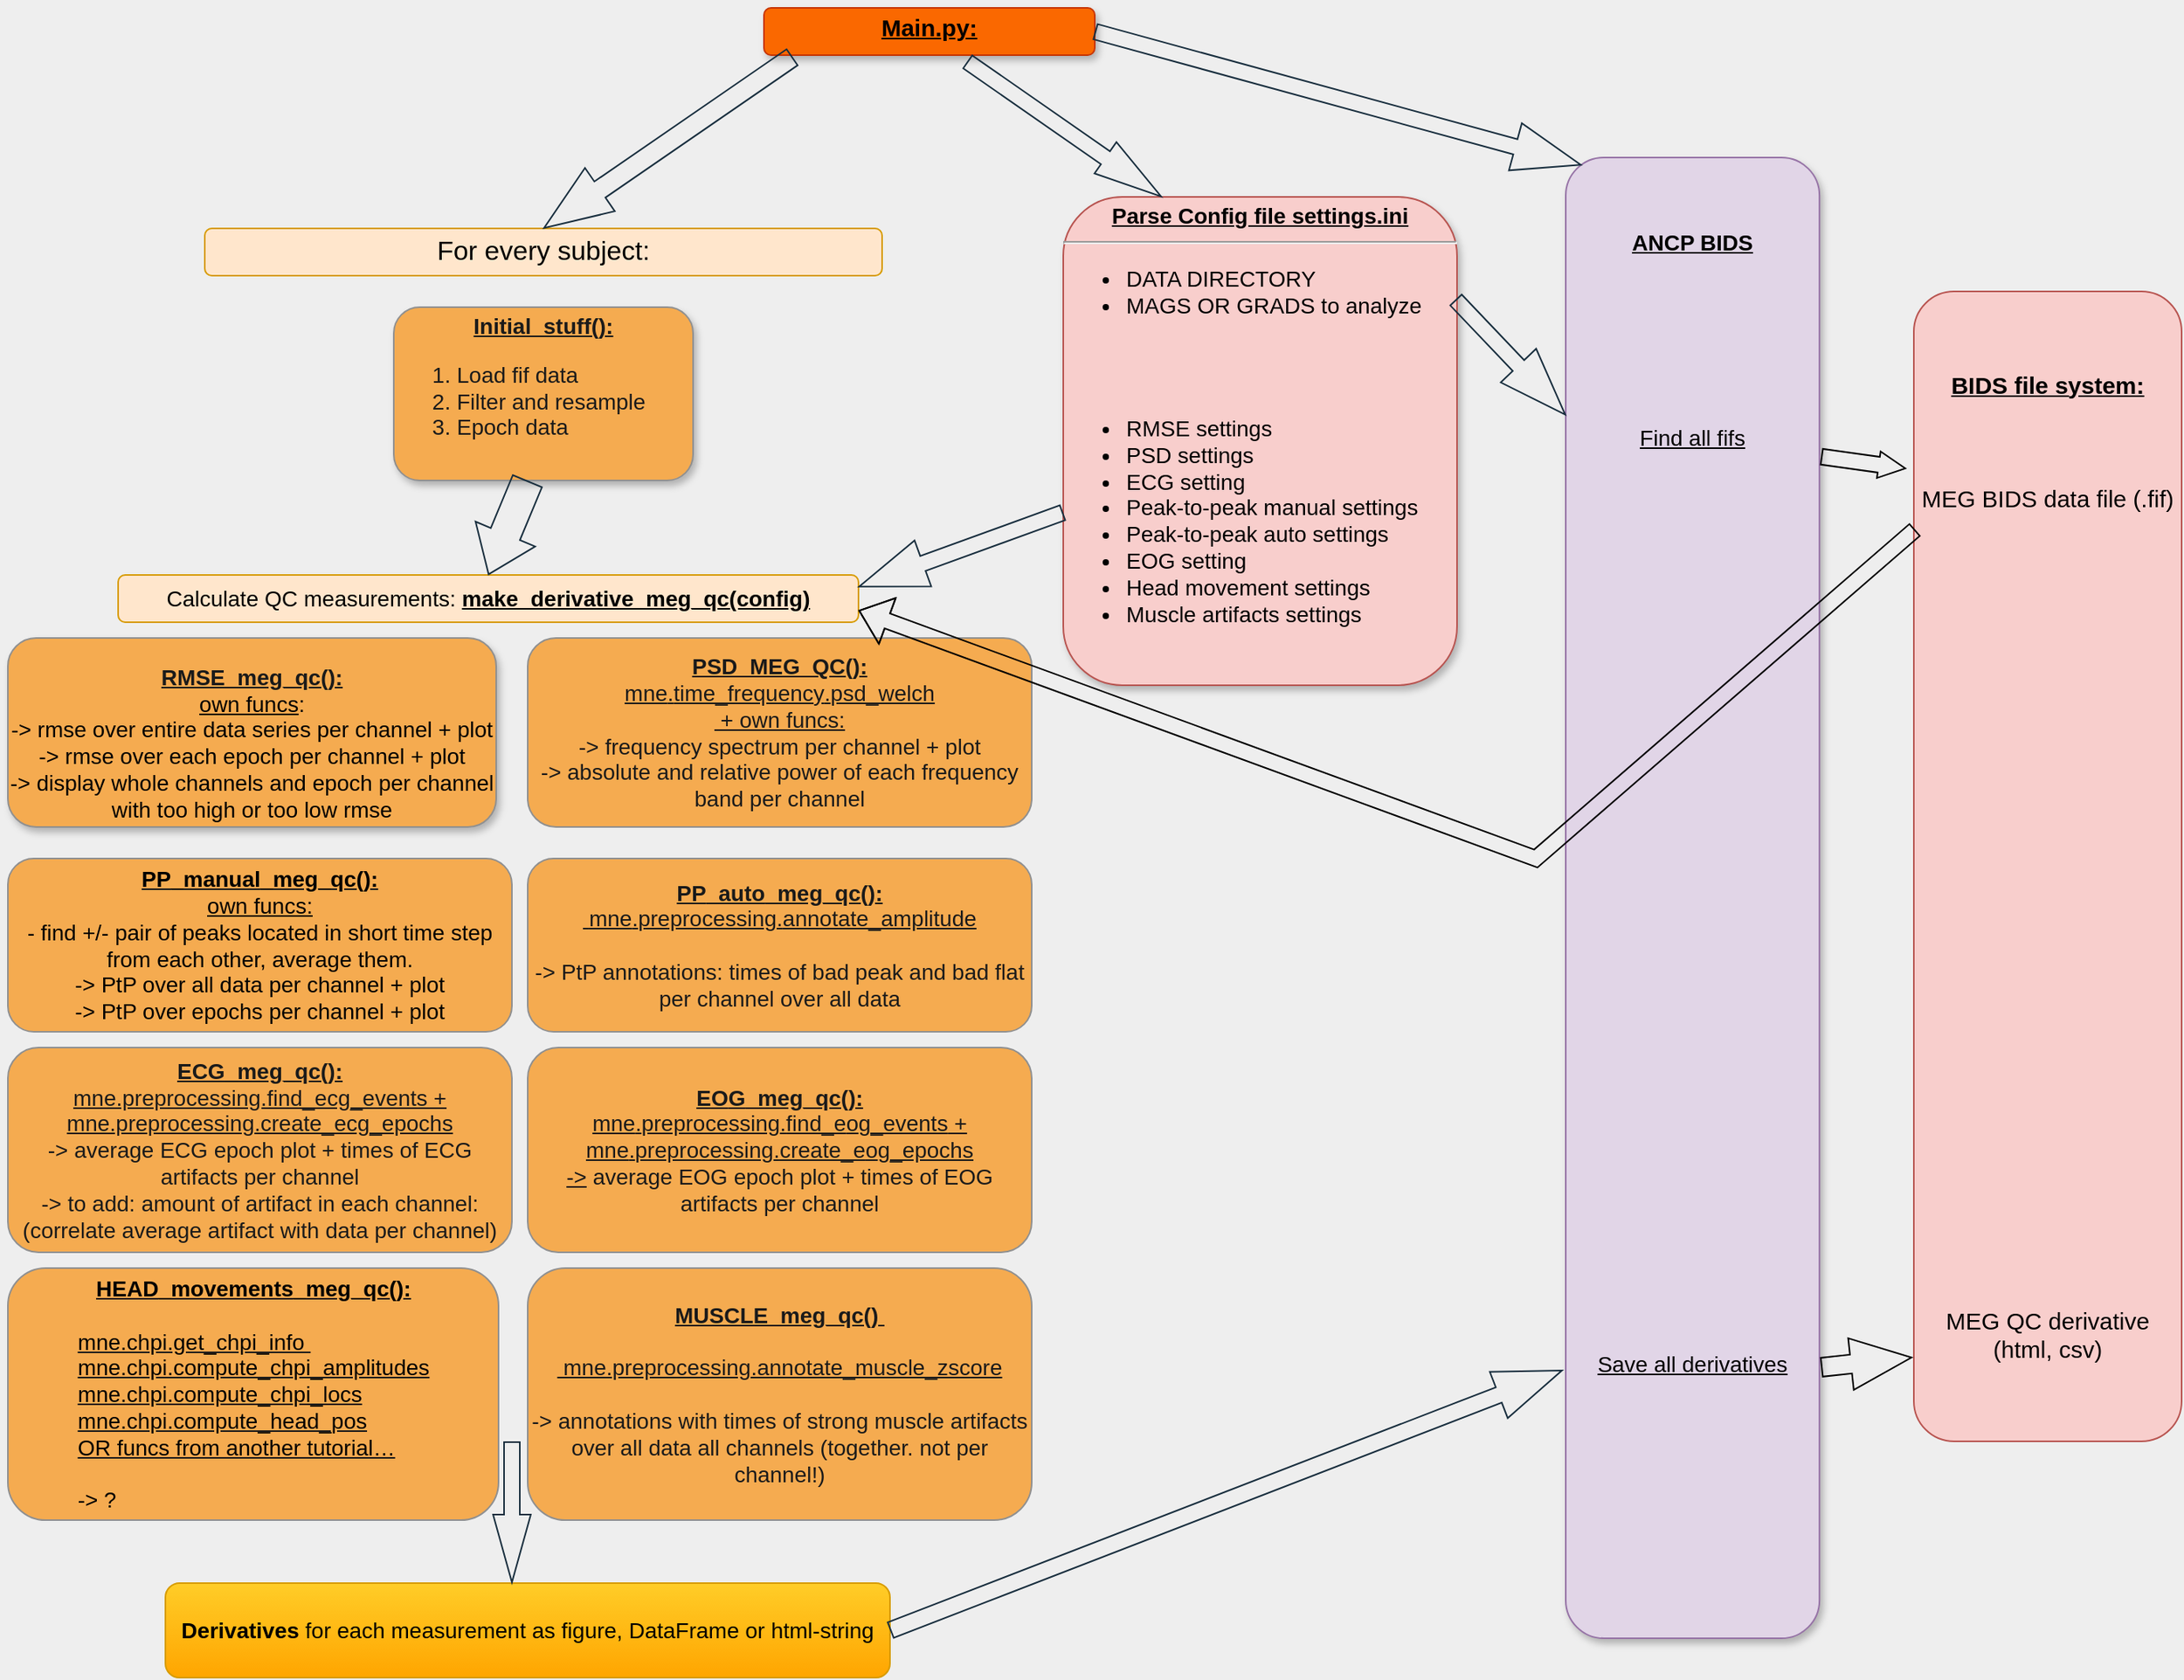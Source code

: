<mxfile version="20.3.0" type="device"><diagram name="Page-1" id="efa7a0a1-bf9b-a30e-e6df-94a7791c09e9"><mxGraphModel dx="946" dy="672" grid="1" gridSize="10" guides="1" tooltips="1" connect="1" arrows="1" fold="1" page="1" pageScale="1" pageWidth="826" pageHeight="1169" background="#EEEEEE" math="0" shadow="0"><root><mxCell id="0"/><mxCell id="1" parent="0"/><mxCell id="21" value="&lt;p style=&quot;margin: 4px 0px 0px; text-align: center; text-decoration: underline; font-size: 14px;&quot;&gt;&lt;b style=&quot;font-size: 14px;&quot;&gt;Initial_stuff():&lt;/b&gt;&lt;/p&gt;&lt;p style=&quot;margin: 4px 0px 0px; text-align: center; text-decoration: underline; font-size: 14px;&quot;&gt;&lt;/p&gt;&lt;ol style=&quot;font-size: 14px;&quot;&gt;&lt;li style=&quot;text-align: left; font-size: 14px;&quot;&gt;Load fif data&lt;/li&gt;&lt;li style=&quot;text-align: left; font-size: 14px;&quot;&gt;Filter and resample&lt;/li&gt;&lt;li style=&quot;text-align: left; font-size: 14px;&quot;&gt;Epoch data&lt;/li&gt;&lt;/ol&gt;&lt;p style=&quot;font-size: 14px;&quot;&gt;&lt;/p&gt;" style="verticalAlign=top;align=left;overflow=fill;fontSize=14;fontFamily=Helvetica;html=1;strokeColor=#909090;shadow=1;fillColor=#F5AB50;fontColor=#1A1A1A;rounded=1;" parent="1" vertex="1"><mxGeometry x="495" y="210" width="190" height="110" as="geometry"/></mxCell><mxCell id="23" value="&lt;p style=&quot;margin: 4px 0px 0px; text-align: center; text-decoration: underline; font-size: 14px;&quot;&gt;&lt;b style=&quot;font-size: 14px;&quot;&gt;&lt;font style=&quot;font-size: 14px;&quot;&gt;&lt;br style=&quot;font-size: 14px;&quot;&gt;&lt;/font&gt;&lt;/b&gt;&lt;/p&gt;&lt;p style=&quot;margin: 4px 0px 0px; text-align: center; text-decoration: underline; font-size: 14px;&quot;&gt;&lt;b style=&quot;font-size: 14px;&quot;&gt;&lt;font style=&quot;font-size: 14px;&quot;&gt;&lt;br style=&quot;font-size: 14px;&quot;&gt;&lt;/font&gt;&lt;/b&gt;&lt;/p&gt;&lt;p style=&quot;margin: 4px 0px 0px; text-align: center; text-decoration: underline; font-size: 14px;&quot;&gt;&lt;b style=&quot;font-size: 14px;&quot;&gt;&lt;font style=&quot;font-size: 14px;&quot;&gt;ANCP BIDS&lt;/font&gt;&lt;/b&gt;&lt;/p&gt;&lt;p style=&quot;margin: 4px 0px 0px; text-align: center; text-decoration: underline; font-size: 14px;&quot;&gt;&lt;span style=&quot;background-color: initial; text-align: left; font-size: 14px;&quot;&gt;&lt;br style=&quot;font-size: 14px;&quot;&gt;&lt;/span&gt;&lt;/p&gt;&lt;p style=&quot;margin: 4px 0px 0px; text-align: center; text-decoration: underline; font-size: 14px;&quot;&gt;&lt;span style=&quot;background-color: initial; text-align: left; font-size: 14px;&quot;&gt;&lt;br style=&quot;font-size: 14px;&quot;&gt;&lt;/span&gt;&lt;/p&gt;&lt;p style=&quot;margin: 4px 0px 0px; text-align: center; text-decoration: underline; font-size: 14px;&quot;&gt;&lt;span style=&quot;background-color: initial; text-align: left; font-size: 14px;&quot;&gt;&lt;br style=&quot;font-size: 14px;&quot;&gt;&lt;/span&gt;&lt;/p&gt;&lt;p style=&quot;margin: 4px 0px 0px; text-align: center; text-decoration: underline; font-size: 14px;&quot;&gt;&lt;span style=&quot;background-color: initial; text-align: left; font-size: 14px;&quot;&gt;&lt;br&gt;&lt;/span&gt;&lt;/p&gt;&lt;p style=&quot;margin: 4px 0px 0px; text-align: center; text-decoration: underline; font-size: 14px;&quot;&gt;&lt;span style=&quot;background-color: initial; text-align: left; font-size: 14px;&quot;&gt;&lt;br&gt;&lt;/span&gt;&lt;/p&gt;&lt;p style=&quot;margin: 4px 0px 0px; text-align: center; text-decoration: underline; font-size: 14px;&quot;&gt;&lt;span style=&quot;background-color: initial; text-align: left; font-size: 14px;&quot;&gt;&lt;font style=&quot;font-size: 14px;&quot;&gt;Find all fifs&lt;/font&gt;&lt;/span&gt;&lt;/p&gt;&lt;div style=&quot;font-size: 14px;&quot;&gt;&lt;font style=&quot;font-size: 14px;&quot;&gt;&lt;br style=&quot;font-size: 14px;&quot;&gt;&lt;/font&gt;&lt;/div&gt;&lt;div style=&quot;font-size: 14px;&quot;&gt;&lt;font style=&quot;font-size: 14px;&quot;&gt;&lt;br style=&quot;font-size: 14px;&quot;&gt;&lt;/font&gt;&lt;/div&gt;&lt;div style=&quot;font-size: 14px;&quot;&gt;&lt;font style=&quot;font-size: 14px;&quot;&gt;&lt;br style=&quot;font-size: 14px;&quot;&gt;&lt;/font&gt;&lt;/div&gt;&lt;div style=&quot;font-size: 14px;&quot;&gt;&lt;font style=&quot;font-size: 14px;&quot;&gt;&lt;br style=&quot;font-size: 14px;&quot;&gt;&lt;/font&gt;&lt;/div&gt;&lt;div style=&quot;font-size: 14px;&quot;&gt;&lt;font style=&quot;font-size: 14px;&quot;&gt;&lt;br style=&quot;font-size: 14px;&quot;&gt;&lt;/font&gt;&lt;/div&gt;&lt;div style=&quot;font-size: 14px;&quot;&gt;&lt;font style=&quot;font-size: 14px;&quot;&gt;&lt;br style=&quot;font-size: 14px;&quot;&gt;&lt;/font&gt;&lt;/div&gt;&lt;div style=&quot;font-size: 14px;&quot;&gt;&lt;font style=&quot;font-size: 14px;&quot;&gt;&lt;br style=&quot;font-size: 14px;&quot;&gt;&lt;/font&gt;&lt;/div&gt;&lt;div style=&quot;font-size: 14px;&quot;&gt;&lt;font style=&quot;font-size: 14px;&quot;&gt;&lt;br style=&quot;font-size: 14px;&quot;&gt;&lt;/font&gt;&lt;/div&gt;&lt;div style=&quot;font-size: 14px;&quot;&gt;&lt;font style=&quot;font-size: 14px;&quot;&gt;&lt;br style=&quot;font-size: 14px;&quot;&gt;&lt;/font&gt;&lt;/div&gt;&lt;div style=&quot;font-size: 14px;&quot;&gt;&lt;font style=&quot;font-size: 14px;&quot;&gt;&lt;br style=&quot;font-size: 14px;&quot;&gt;&lt;/font&gt;&lt;/div&gt;&lt;div style=&quot;font-size: 14px;&quot;&gt;&lt;font style=&quot;font-size: 14px;&quot;&gt;&lt;br style=&quot;font-size: 14px;&quot;&gt;&lt;/font&gt;&lt;/div&gt;&lt;div style=&quot;font-size: 14px;&quot;&gt;&lt;font style=&quot;font-size: 14px;&quot;&gt;&lt;br style=&quot;font-size: 14px;&quot;&gt;&lt;/font&gt;&lt;/div&gt;&lt;div style=&quot;font-size: 14px;&quot;&gt;&lt;font style=&quot;font-size: 14px;&quot;&gt;&lt;br style=&quot;font-size: 14px;&quot;&gt;&lt;/font&gt;&lt;/div&gt;&lt;div style=&quot;font-size: 14px;&quot;&gt;&lt;font style=&quot;font-size: 14px;&quot;&gt;&lt;br style=&quot;font-size: 14px;&quot;&gt;&lt;/font&gt;&lt;/div&gt;&lt;div style=&quot;font-size: 14px;&quot;&gt;&lt;font style=&quot;font-size: 14px;&quot;&gt;&lt;br style=&quot;font-size: 14px;&quot;&gt;&lt;/font&gt;&lt;/div&gt;&lt;div style=&quot;font-size: 14px;&quot;&gt;&lt;font style=&quot;font-size: 14px;&quot;&gt;&lt;br style=&quot;font-size: 14px;&quot;&gt;&lt;/font&gt;&lt;/div&gt;&lt;div style=&quot;font-size: 14px;&quot;&gt;&lt;font style=&quot;font-size: 14px;&quot;&gt;&lt;br style=&quot;font-size: 14px;&quot;&gt;&lt;/font&gt;&lt;/div&gt;&lt;div style=&quot;font-size: 14px;&quot;&gt;&lt;font style=&quot;font-size: 14px;&quot;&gt;&lt;br style=&quot;font-size: 14px;&quot;&gt;&lt;/font&gt;&lt;/div&gt;&lt;div style=&quot;font-size: 14px;&quot;&gt;&lt;font style=&quot;font-size: 14px;&quot;&gt;&lt;br style=&quot;font-size: 14px;&quot;&gt;&lt;/font&gt;&lt;/div&gt;&lt;div style=&quot;font-size: 14px;&quot;&gt;&lt;font style=&quot;font-size: 14px;&quot;&gt;&lt;br style=&quot;font-size: 14px;&quot;&gt;&lt;/font&gt;&lt;/div&gt;&lt;div style=&quot;font-size: 14px;&quot;&gt;&lt;font style=&quot;font-size: 14px;&quot;&gt;&lt;br style=&quot;font-size: 14px;&quot;&gt;&lt;/font&gt;&lt;/div&gt;&lt;div style=&quot;font-size: 14px;&quot;&gt;&lt;font style=&quot;font-size: 14px;&quot;&gt;&lt;br style=&quot;font-size: 14px;&quot;&gt;&lt;/font&gt;&lt;/div&gt;&lt;div style=&quot;font-size: 14px;&quot;&gt;&lt;font style=&quot;font-size: 14px;&quot;&gt;&lt;br style=&quot;font-size: 14px;&quot;&gt;&lt;/font&gt;&lt;/div&gt;&lt;div style=&quot;font-size: 14px;&quot;&gt;&lt;font style=&quot;font-size: 14px;&quot;&gt;&lt;br style=&quot;font-size: 14px;&quot;&gt;&lt;/font&gt;&lt;/div&gt;&lt;div style=&quot;font-size: 14px;&quot;&gt;&lt;font style=&quot;font-size: 14px;&quot;&gt;&lt;br style=&quot;font-size: 14px;&quot;&gt;&lt;/font&gt;&lt;/div&gt;&lt;div style=&quot;font-size: 14px;&quot;&gt;&lt;font style=&quot;font-size: 14px;&quot;&gt;&lt;br style=&quot;font-size: 14px;&quot;&gt;&lt;/font&gt;&lt;/div&gt;&lt;div style=&quot;font-size: 14px;&quot;&gt;&lt;font style=&quot;font-size: 14px;&quot;&gt;&lt;br style=&quot;font-size: 14px;&quot;&gt;&lt;/font&gt;&lt;/div&gt;&lt;div style=&quot;font-size: 14px;&quot;&gt;&lt;font style=&quot;font-size: 14px;&quot;&gt;&lt;br style=&quot;font-size: 14px;&quot;&gt;&lt;/font&gt;&lt;/div&gt;&lt;div style=&quot;font-size: 14px;&quot;&gt;&lt;font style=&quot;font-size: 14px;&quot;&gt;&lt;br style=&quot;font-size: 14px;&quot;&gt;&lt;/font&gt;&lt;/div&gt;&lt;div style=&quot;font-size: 14px;&quot;&gt;&lt;br&gt;&lt;/div&gt;&lt;div style=&quot;font-size: 14px;&quot;&gt;&lt;br&gt;&lt;/div&gt;&lt;div style=&quot;font-size: 14px;&quot;&gt;&lt;br style=&quot;font-size: 14px;&quot;&gt;&lt;/div&gt;&lt;div style=&quot;font-size: 14px;&quot;&gt;&lt;font style=&quot;font-size: 14px;&quot;&gt;&lt;br style=&quot;font-size: 14px;&quot;&gt;&lt;/font&gt;&lt;/div&gt;&lt;span style=&quot;font-size: 14px; background-color: initial;&quot;&gt;&lt;br style=&quot;font-size: 14px;&quot;&gt;&lt;div style=&quot;text-align: center; font-size: 14px;&quot;&gt;&lt;span style=&quot;background-color: initial; font-size: 14px;&quot;&gt;&lt;u style=&quot;font-size: 14px;&quot;&gt;Save all derivatives&lt;/u&gt;&lt;/span&gt;&lt;/div&gt;&lt;/span&gt;&lt;p style=&quot;font-size: 14px;&quot;&gt;&lt;/p&gt;" style="verticalAlign=top;align=left;overflow=fill;fontSize=14;fontFamily=Helvetica;html=1;strokeColor=#9673a6;shadow=1;fillColor=#e1d5e7;rounded=1;" parent="1" vertex="1"><mxGeometry x="1239" y="115" width="161.08" height="940" as="geometry"/></mxCell><mxCell id="24" value="&lt;br style=&quot;font-size: 14px;&quot;&gt;&lt;u style=&quot;font-weight: bold; font-size: 14px;&quot;&gt;RMSE_meg_qc():&lt;/u&gt;&lt;span style=&quot;font-size: 14px; color: rgb(0, 0, 0); font-family: Calibri, sans-serif; text-align: start; background-color: initial;&quot;&gt;&lt;br style=&quot;font-size: 14px;&quot;&gt;&lt;u style=&quot;font-size: 14px;&quot;&gt;own funcs&lt;/u&gt;:&lt;br style=&quot;font-size: 14px;&quot;&gt;-&amp;gt; rmse over entire data series per channel + plot&lt;br style=&quot;font-size: 14px;&quot;&gt;-&amp;gt; rmse over each epoch per channel + plot&lt;br style=&quot;font-size: 14px;&quot;&gt;-&amp;gt; display whole channels and epoch per channel &lt;br style=&quot;font-size: 14px;&quot;&gt;with too high or too low rmse&lt;br style=&quot;font-size: 14px;&quot;&gt;&lt;br style=&quot;font-size: 14px;&quot;&gt;&lt;br style=&quot;font-size: 14px;&quot;&gt;&lt;br style=&quot;font-size: 14px;&quot;&gt;&lt;/span&gt;" style="verticalAlign=top;align=center;overflow=fill;fontSize=14;fontFamily=Helvetica;html=1;strokeColor=#909090;shadow=1;fillColor=#F5AB50;fontColor=#1A1A1A;rounded=1;" parent="1" vertex="1"><mxGeometry x="250" y="420" width="310" height="120" as="geometry"/></mxCell><mxCell id="25" value="&lt;p style=&quot;margin: 4px 0px 0px; text-align: center; text-decoration: underline; font-size: 15px;&quot;&gt;&lt;b style=&quot;font-size: 15px;&quot;&gt;Main.py:&lt;/b&gt;&lt;/p&gt;&lt;hr style=&quot;font-size: 15px;&quot;&gt;&lt;p style=&quot;margin: 0px 0px 0px 8px; font-size: 15px;&quot;&gt;&lt;br style=&quot;font-size: 15px;&quot;&gt;&lt;/p&gt;" style="verticalAlign=top;align=left;overflow=fill;fontSize=15;fontFamily=Helvetica;html=1;strokeColor=#C73500;shadow=1;fillColor=#fa6800;fontColor=#000000;rounded=1;" parent="1" vertex="1"><mxGeometry x="730" y="20" width="210" height="30" as="geometry"/></mxCell><mxCell id="jRPdb1CF7oaLhcxtsUkz-114" value="&lt;p style=&quot;margin: 4px 0px 0px; text-align: center; text-decoration: underline; font-size: 14px;&quot;&gt;&lt;b style=&quot;font-size: 14px;&quot;&gt;Parse Config file settings.ini&lt;/b&gt;&lt;/p&gt;&lt;hr style=&quot;font-size: 14px;&quot;&gt;&lt;p style=&quot;margin: 0px 0px 0px 8px; font-size: 14px;&quot;&gt;&lt;/p&gt;&lt;ul style=&quot;font-size: 14px;&quot;&gt;&lt;li style=&quot;font-size: 14px;&quot;&gt;DATA DIRECTORY&amp;nbsp;&lt;/li&gt;&lt;li style=&quot;font-size: 14px;&quot;&gt;MAGS OR GRADS to analyze&lt;/li&gt;&lt;/ul&gt;&lt;div style=&quot;font-size: 14px;&quot;&gt;&lt;br style=&quot;font-size: 14px;&quot;&gt;&lt;/div&gt;&lt;div style=&quot;font-size: 14px;&quot;&gt;&lt;br style=&quot;font-size: 14px;&quot;&gt;&lt;/div&gt;&lt;ul style=&quot;font-size: 14px;&quot;&gt;&lt;li style=&quot;font-size: 14px;&quot;&gt;RMSE settings&lt;/li&gt;&lt;li style=&quot;font-size: 14px;&quot;&gt;PSD settings&lt;/li&gt;&lt;li style=&quot;font-size: 14px;&quot;&gt;ECG setting&lt;/li&gt;&lt;li style=&quot;font-size: 14px;&quot;&gt;Peak-to-peak manual settings&lt;/li&gt;&lt;li style=&quot;font-size: 14px;&quot;&gt;Peak-to-peak auto settings&lt;/li&gt;&lt;li style=&quot;font-size: 14px;&quot;&gt;EOG setting&lt;/li&gt;&lt;li style=&quot;font-size: 14px;&quot;&gt;Head movement settings&lt;/li&gt;&lt;li style=&quot;font-size: 14px;&quot;&gt;Muscle artifacts settings&lt;/li&gt;&lt;/ul&gt;&lt;p style=&quot;font-size: 14px;&quot;&gt;&lt;/p&gt;" style="verticalAlign=top;align=left;overflow=fill;fontSize=14;fontFamily=Helvetica;html=1;strokeColor=#b85450;shadow=1;fillColor=#f8cecc;rounded=1;" parent="1" vertex="1"><mxGeometry x="920" y="140" width="250" height="310" as="geometry"/></mxCell><mxCell id="jRPdb1CF7oaLhcxtsUkz-131" value="For every subject:" style="rounded=1;whiteSpace=wrap;html=1;strokeColor=#d79b00;fontSize=17;fillColor=#ffe6cc;" parent="1" vertex="1"><mxGeometry x="375" y="160" width="430" height="30" as="geometry"/></mxCell><mxCell id="jRPdb1CF7oaLhcxtsUkz-134" value="&lt;font style=&quot;font-size: 14px;&quot;&gt;&lt;b style=&quot;text-align: start;&quot;&gt;&lt;u style=&quot;&quot;&gt;PSD_MEG_QC():&lt;/u&gt;&lt;/b&gt;&lt;span style=&quot;text-align: start;&quot;&gt;&lt;br style=&quot;&quot;&gt;&lt;/span&gt;&lt;u&gt;&lt;span style=&quot;text-align: start;&quot;&gt;mne&lt;/span&gt;&lt;span style=&quot;text-align: start;&quot;&gt;.&lt;/span&gt;&lt;span style=&quot;text-align: start;&quot;&gt;time_frequency&lt;/span&gt;&lt;span style=&quot;text-align: start;&quot; lang=&quot;EN-US&quot;&gt;.&lt;/span&gt;&lt;span style=&quot;text-align: start;&quot;&gt;psd_welch&lt;br&gt;&lt;/span&gt;&lt;span style=&quot;text-align: start;&quot; lang=&quot;EN-US&quot;&gt;&amp;nbsp;+ own funcs:&lt;/span&gt;&lt;/u&gt;&lt;font style=&quot;font-size: 14px;&quot;&gt;&lt;span style=&quot;text-align: start;&quot; lang=&quot;EN-US&quot;&gt;&lt;br&gt;-&amp;gt; frequency spectrum per channel + plot&lt;br&gt;-&amp;gt; absolute and relative power of each frequency band per channel&lt;br&gt;&lt;/span&gt;&lt;/font&gt;&lt;/font&gt;&lt;span style=&quot;color: rgb(0, 0, 0); font-size: 14px; text-align: start;&quot;&gt;&lt;/span&gt;" style="rounded=1;whiteSpace=wrap;html=1;strokeColor=#909090;fontSize=14;fontColor=#1A1A1A;fillColor=#F5AB50;" parent="1" vertex="1"><mxGeometry x="580" y="420" width="320" height="120" as="geometry"/></mxCell><mxCell id="jRPdb1CF7oaLhcxtsUkz-135" value="&lt;b&gt;&lt;u&gt;&lt;span style=&quot;color: rgb(0, 0, 0); text-align: start; font-size: 14px;&quot; lang=&quot;EN-US&quot;&gt;PP&lt;/span&gt;&lt;span style=&quot;color: rgb(0, 0, 0); text-align: start; font-size: 14px;&quot;&gt;_manual&lt;/span&gt;&lt;span style=&quot;color: rgb(0, 0, 0); text-align: start; font-size: 14px;&quot; lang=&quot;EN-US&quot;&gt;_meg_qc():&lt;/span&gt;&lt;/u&gt;&lt;/b&gt;&lt;span style=&quot;color: rgb(0, 0, 0); text-align: start; font-size: 14px;&quot;&gt;&lt;br style=&quot;font-size: 14px;&quot;&gt;&lt;/span&gt;&lt;span style=&quot;color: rgb(0, 0, 0); text-align: start; font-size: 14px;&quot; lang=&quot;EN-US&quot;&gt;&lt;u&gt;own funcs:&lt;/u&gt;&lt;br&gt;- find +/- pair of peaks located in short time step from each other, average them. &lt;br&gt;-&amp;gt; PtP over all data per channel + plot&lt;br&gt;-&amp;gt; PtP over epochs per channel + plot&lt;br&gt;&lt;/span&gt;&lt;span style=&quot;color: rgb(0, 0, 0); font-size: 14px; text-align: start;&quot;&gt;&lt;/span&gt;" style="rounded=1;whiteSpace=wrap;html=1;strokeColor=#909090;fontSize=14;fontColor=#1A1A1A;fillColor=#F5AB50;fontFamily=Helvetica;" parent="1" vertex="1"><mxGeometry x="250" y="560" width="320" height="110" as="geometry"/></mxCell><mxCell id="jRPdb1CF7oaLhcxtsUkz-136" value="&lt;b style=&quot;font-size: 14px;&quot;&gt;&lt;u style=&quot;font-size: 14px;&quot;&gt;&lt;span style=&quot;text-align: start; font-size: 14px;&quot; lang=&quot;EN-US&quot;&gt;PP&lt;/span&gt;&lt;span style=&quot;text-align: start; font-size: 14px;&quot;&gt;_auto&lt;/span&gt;&lt;/u&gt;&lt;/b&gt;&lt;span style=&quot;text-align: start; font-size: 14px;&quot; lang=&quot;EN-US&quot;&gt;&lt;b style=&quot;font-size: 14px;&quot;&gt;&lt;u style=&quot;font-size: 14px;&quot;&gt;_meg_qc():&lt;/u&gt;&lt;/b&gt;&lt;br style=&quot;font-size: 14px;&quot;&gt;&lt;/span&gt;&lt;span style=&quot;text-decoration-line: underline; text-align: start; font-size: 14px;&quot; lang=&quot;EN-US&quot;&gt;&amp;nbsp;&lt;/span&gt;&lt;span style=&quot;text-decoration-line: underline; text-align: start; font-size: 14px;&quot;&gt;mne&lt;/span&gt;&lt;span style=&quot;text-decoration-line: underline; text-align: start; font-size: 14px;&quot;&gt;.&lt;/span&gt;&lt;span style=&quot;text-decoration-line: underline; text-align: start; font-size: 14px;&quot;&gt;preprocessing&lt;/span&gt;&lt;span style=&quot;text-decoration-line: underline; text-align: start; font-size: 14px;&quot;&gt;.&lt;/span&gt;&lt;span style=&quot;text-align: start; font-size: 14px;&quot;&gt;&lt;u style=&quot;font-size: 14px;&quot;&gt;annotate_amplitude&lt;br&gt;&lt;/u&gt;&lt;br style=&quot;font-size: 14px;&quot;&gt;-&amp;gt; PtP annotations: times of bad peak and bad flat per channel over all data&lt;br style=&quot;font-size: 14px;&quot;&gt;&lt;/span&gt;&lt;span style=&quot;color: rgb(0, 0, 0); font-size: 14px; text-align: start;&quot;&gt;&lt;/span&gt;" style="rounded=1;whiteSpace=wrap;html=1;strokeColor=#909090;fontSize=14;fontColor=#1A1A1A;fillColor=#F5AB50;fontFamily=Helvetica;" parent="1" vertex="1"><mxGeometry x="580" y="560" width="320" height="110" as="geometry"/></mxCell><mxCell id="jRPdb1CF7oaLhcxtsUkz-137" value="&lt;b style=&quot;text-decoration-line: underline;&quot;&gt;ECG_meg_qc():&lt;/b&gt;&lt;u&gt; mne.preprocessing.find_ecg_events + mne.preprocessing.create_ecg_epochs&lt;/u&gt;&lt;br&gt;-&amp;gt; average ECG epoch plot + times of ECG artifacts per channel&lt;br&gt;-&amp;gt; to add: amount of artifact in each channel: (correlate average artifact with data per channel)&lt;br&gt;" style="rounded=1;whiteSpace=wrap;html=1;strokeColor=#909090;fontSize=14;fontColor=#1A1A1A;fillColor=#F5AB50;" parent="1" vertex="1"><mxGeometry x="250" y="680" width="320" height="130" as="geometry"/></mxCell><mxCell id="jRPdb1CF7oaLhcxtsUkz-138" value="&lt;u style=&quot;font-size: 14px;&quot;&gt;&lt;span style=&quot;font-weight: bold; text-align: start; font-size: 14px;&quot;&gt;E&lt;/span&gt;&lt;span style=&quot;font-weight: bold; text-align: start; font-size: 14px;&quot; lang=&quot;EN-US&quot;&gt;O&lt;/span&gt;&lt;span style=&quot;font-weight: bold; text-align: start; font-size: 14px;&quot;&gt;G&lt;/span&gt;&lt;span style=&quot;text-align: start; font-size: 14px;&quot; lang=&quot;EN-US&quot;&gt;&lt;font style=&quot;font-size: 14px;&quot;&gt;&lt;b style=&quot;font-size: 14px;&quot;&gt;_meg_qc():&lt;br style=&quot;font-size: 14px;&quot;&gt;&lt;/b&gt;&lt;/font&gt;&lt;/span&gt;&lt;span style=&quot;text-align: start; font-size: 14px;&quot;&gt;mne&lt;/span&gt;&lt;span style=&quot;text-align: start; font-size: 14px;&quot;&gt;.&lt;/span&gt;&lt;span style=&quot;text-align: start; font-size: 14px;&quot;&gt;preprocessing&lt;/span&gt;&lt;span style=&quot;text-align: start; font-size: 14px;&quot;&gt;.&lt;/span&gt;&lt;span style=&quot;text-align: start; font-size: 14px;&quot;&gt;find_e&lt;/span&gt;&lt;span style=&quot;text-align: start; font-size: 14px;&quot; lang=&quot;EN-US&quot;&gt;o&lt;/span&gt;&lt;span style=&quot;text-align: start; font-size: 14px;&quot;&gt;g_events&lt;/span&gt;&lt;span style=&quot;text-align: start; font-size: 14px;&quot; lang=&quot;EN-US&quot;&gt; + &lt;/span&gt;&lt;span style=&quot;text-align: start; font-size: 14px;&quot;&gt;mne&lt;/span&gt;&lt;span style=&quot;text-align: start; font-size: 14px;&quot;&gt;.&lt;/span&gt;&lt;span style=&quot;text-align: start; font-size: 14px;&quot;&gt;preprocessing&lt;/span&gt;&lt;span style=&quot;text-align: start; font-size: 14px;&quot;&gt;.&lt;/span&gt;&lt;span style=&quot;text-align: start; font-size: 14px;&quot;&gt;create_e&lt;/span&gt;&lt;span style=&quot;text-align: start; font-size: 14px;&quot; lang=&quot;EN-US&quot;&gt;o&lt;/span&gt;&lt;span style=&quot;text-align: start; font-size: 14px;&quot;&gt;g_epochs&lt;br&gt;-&amp;gt;&lt;/span&gt;&lt;/u&gt;&amp;nbsp;average EOG epoch plot + times of EOG artifacts per channel&lt;u style=&quot;font-size: 14px;&quot;&gt;&lt;span style=&quot;text-align: start; font-size: 14px;&quot;&gt;&lt;br&gt;&lt;/span&gt;&lt;/u&gt;&lt;span style=&quot;color: rgb(0, 0, 0); font-size: 14px; text-align: start;&quot;&gt;&lt;/span&gt;" style="rounded=1;whiteSpace=wrap;html=1;strokeColor=#909090;fontSize=14;fontColor=#1A1A1A;fillColor=#F5AB50;fontFamily=Helvetica;" parent="1" vertex="1"><mxGeometry x="580" y="680" width="320" height="130" as="geometry"/></mxCell><mxCell id="jRPdb1CF7oaLhcxtsUkz-139" value="&lt;span style=&quot;font-size: 14px;&quot;&gt;&lt;b style=&quot;text-decoration-line: underline; font-size: 14px;&quot;&gt;&lt;span style=&quot;color: rgb(0, 0, 0); text-align: start; font-size: 14px; font-family: Calibri, sans-serif;&quot; lang=&quot;EN-US&quot;&gt;HEAD&lt;/span&gt;&lt;span style=&quot;color: rgb(0, 0, 0); text-align: start; font-size: 14px; font-family: Calibri, sans-serif;&quot;&gt;_movements&lt;/span&gt;&lt;span style=&quot;color: rgb(0, 0, 0); text-align: start; font-size: 14px; font-family: Calibri, sans-serif;&quot; lang=&quot;EN-US&quot;&gt;_meg_qc():&lt;/span&gt;&lt;/b&gt;&lt;span style=&quot;text-align: start; font-size: 14px;&quot;&gt;&lt;br style=&quot;font-size: 14px;&quot;&gt;&lt;br style=&quot;font-size: 14px;&quot;&gt;&lt;div style=&quot;text-decoration-line: underline; font-size: 14px;&quot;&gt;&lt;font face=&quot;Calibri, sans-serif&quot; color=&quot;#000000&quot; style=&quot;font-size: 14px;&quot;&gt;&lt;span style=&quot;font-size: 14px;&quot;&gt;mne.chpi.get_chpi_info&amp;nbsp;&lt;/span&gt;&lt;/font&gt;&lt;/div&gt;&lt;div style=&quot;text-decoration-line: underline; font-size: 14px;&quot;&gt;&lt;font face=&quot;Calibri, sans-serif&quot; color=&quot;#000000&quot; style=&quot;font-size: 14px;&quot;&gt;&lt;span style=&quot;font-size: 14px;&quot;&gt;mne.chpi.compute_chpi_amplitudes&lt;/span&gt;&lt;/font&gt;&lt;/div&gt;&lt;div style=&quot;text-decoration-line: underline; font-size: 14px;&quot;&gt;&lt;font face=&quot;Calibri, sans-serif&quot; color=&quot;#000000&quot; style=&quot;font-size: 14px;&quot;&gt;&lt;span style=&quot;font-size: 14px;&quot;&gt;mne.chpi.compute_chpi_locs&lt;/span&gt;&lt;/font&gt;&lt;/div&gt;&lt;div style=&quot;text-decoration-line: underline; font-size: 14px;&quot;&gt;&lt;font face=&quot;Calibri, sans-serif&quot; color=&quot;#000000&quot; style=&quot;font-size: 14px;&quot;&gt;&lt;span style=&quot;font-size: 14px;&quot;&gt;mne.chpi.compute_head_pos&lt;/span&gt;&lt;/font&gt;&lt;/div&gt;&lt;div style=&quot;text-decoration-line: underline; font-size: 14px;&quot;&gt;&lt;font face=&quot;Calibri, sans-serif&quot; color=&quot;#000000&quot; style=&quot;font-size: 14px;&quot;&gt;&lt;span style=&quot;font-size: 14px;&quot;&gt;OR funcs from another tutorial…&lt;/span&gt;&lt;/font&gt;&lt;/div&gt;&lt;div style=&quot;text-decoration-line: underline; font-size: 14px;&quot;&gt;&lt;font face=&quot;Calibri, sans-serif&quot; color=&quot;#000000&quot; style=&quot;font-size: 14px;&quot;&gt;&lt;span style=&quot;font-size: 14px;&quot;&gt;&lt;br&gt;&lt;/span&gt;&lt;/font&gt;&lt;/div&gt;&lt;div style=&quot;font-size: 14px;&quot;&gt;&lt;font style=&quot;&quot; face=&quot;Calibri, sans-serif&quot; color=&quot;#000000&quot;&gt;-&amp;gt; ?&lt;/font&gt;&lt;/div&gt;&lt;/span&gt;&lt;span style=&quot;color: rgb(0, 0, 0); font-size: 14px; text-align: start;&quot;&gt;&lt;/span&gt;&lt;/span&gt;" style="rounded=1;whiteSpace=wrap;html=1;strokeColor=#909090;fontSize=14;fontColor=#1A1A1A;fillColor=#F5AB50;" parent="1" vertex="1"><mxGeometry x="250" y="820" width="311.5" height="160" as="geometry"/></mxCell><mxCell id="jRPdb1CF7oaLhcxtsUkz-140" value="&lt;span style=&quot;font-size: 14px;&quot;&gt;&lt;b style=&quot;text-decoration-line: underline; font-size: 14px;&quot;&gt;MUSCLE_meg_qc()&amp;nbsp;&lt;/b&gt;&lt;br style=&quot;font-size: 14px;&quot;&gt;&lt;br style=&quot;font-size: 14px;&quot;&gt;&lt;u&gt;&amp;nbsp;mne.preprocessing.annotate_muscle_zscore&lt;/u&gt;&lt;br&gt;&lt;br&gt;-&amp;gt; annotations with times of strong muscle artifacts over all data all channels (together. not per channel!)&lt;br&gt;&lt;/span&gt;" style="rounded=1;whiteSpace=wrap;html=1;strokeColor=#909090;fontSize=14;fontColor=#1A1A1A;fillColor=#F5AB50;" parent="1" vertex="1"><mxGeometry x="580" y="820" width="320" height="160" as="geometry"/></mxCell><mxCell id="jRPdb1CF7oaLhcxtsUkz-141" value="&lt;span&gt;&lt;b&gt;Derivatives&lt;/b&gt; for each measurement as figure, DataFrame or html-string&lt;/span&gt;" style="rounded=1;whiteSpace=wrap;html=1;strokeColor=#d79b00;fontSize=14;fillColor=#ffcd28;gradientColor=#ffa500;fontStyle=0" parent="1" vertex="1"><mxGeometry x="350" y="1020" width="460" height="60" as="geometry"/></mxCell><mxCell id="jRPdb1CF7oaLhcxtsUkz-142" value="" style="shape=flexArrow;endArrow=classic;html=1;rounded=0;strokeColor=#182E3E;fontSize=14;fontColor=#1A1A1A;startSize=14;endSize=14;curved=1;width=10.476;entryX=-0.012;entryY=0.819;entryDx=0;entryDy=0;entryPerimeter=0;exitX=1;exitY=0.5;exitDx=0;exitDy=0;" parent="1" source="jRPdb1CF7oaLhcxtsUkz-141" target="23" edge="1"><mxGeometry width="50" height="50" relative="1" as="geometry"><mxPoint x="740" y="1090" as="sourcePoint"/><mxPoint x="1010" y="1030" as="targetPoint"/></mxGeometry></mxCell><mxCell id="jRPdb1CF7oaLhcxtsUkz-143" value="" style="shape=flexArrow;endArrow=classic;html=1;rounded=0;strokeColor=#182E3E;fontSize=14;fontColor=#1A1A1A;startSize=14;endSize=14;curved=1;entryX=0;entryY=0.174;entryDx=0;entryDy=0;entryPerimeter=0;exitX=0.996;exitY=0.21;exitDx=0;exitDy=0;exitPerimeter=0;" parent="1" source="jRPdb1CF7oaLhcxtsUkz-114" target="23" edge="1"><mxGeometry width="50" height="50" relative="1" as="geometry"><mxPoint x="1180" y="220" as="sourcePoint"/><mxPoint x="1230" y="240" as="targetPoint"/></mxGeometry></mxCell><mxCell id="jRPdb1CF7oaLhcxtsUkz-144" value="" style="shape=flexArrow;endArrow=classic;html=1;rounded=0;strokeColor=#182E3E;fontSize=14;fontColor=#1A1A1A;startSize=14;endSize=14;curved=1;entryX=0.25;entryY=0;entryDx=0;entryDy=0;endWidth=13.333;exitX=0.614;exitY=1.133;exitDx=0;exitDy=0;exitPerimeter=0;" parent="1" source="25" target="jRPdb1CF7oaLhcxtsUkz-114" edge="1"><mxGeometry width="50" height="50" relative="1" as="geometry"><mxPoint x="490" y="40" as="sourcePoint"/><mxPoint x="530" y="230" as="targetPoint"/><Array as="points"/></mxGeometry></mxCell><mxCell id="jRPdb1CF7oaLhcxtsUkz-147" value="" style="shape=flexArrow;endArrow=classic;html=1;rounded=0;strokeColor=#182E3E;fontSize=14;fontColor=#1A1A1A;startSize=14;endSize=14;curved=1;width=12.381;exitX=0.087;exitY=1.036;exitDx=0;exitDy=0;exitPerimeter=0;entryX=0.5;entryY=0;entryDx=0;entryDy=0;" parent="1" source="25" target="jRPdb1CF7oaLhcxtsUkz-131" edge="1"><mxGeometry width="50" height="50" relative="1" as="geometry"><mxPoint x="590" y="50" as="sourcePoint"/><mxPoint x="590" y="150" as="targetPoint"/></mxGeometry></mxCell><mxCell id="jRPdb1CF7oaLhcxtsUkz-150" value="&lt;font style=&quot;font-size: 14px;&quot;&gt;Calculate QC measurements:&amp;nbsp;&lt;u&gt;&lt;b&gt;make_derivative_meg_qc(config)&lt;/b&gt;&lt;/u&gt;&lt;/font&gt;" style="rounded=1;whiteSpace=wrap;html=1;strokeColor=#d79b00;fontSize=14;fillColor=#ffe6cc;" parent="1" vertex="1"><mxGeometry x="320" y="380" width="470" height="30" as="geometry"/></mxCell><mxCell id="jRPdb1CF7oaLhcxtsUkz-151" value="" style="shape=flexArrow;endArrow=classic;html=1;rounded=0;strokeColor=#182E3E;fontSize=14;fontColor=#FFFFFF;startSize=14;endSize=8.876;curved=1;width=20;entryX=0.5;entryY=0;entryDx=0;entryDy=0;" parent="1" target="jRPdb1CF7oaLhcxtsUkz-150" edge="1"><mxGeometry width="50" height="50" relative="1" as="geometry"><mxPoint x="580" y="320" as="sourcePoint"/><mxPoint x="580" y="370" as="targetPoint"/></mxGeometry></mxCell><mxCell id="jRPdb1CF7oaLhcxtsUkz-152" value="" style="shape=flexArrow;endArrow=classic;html=1;rounded=0;strokeColor=#182E3E;fontSize=14;fontColor=#FFFFFF;startSize=14;endSize=14;curved=1;endWidth=12.941;" parent="1" edge="1"><mxGeometry width="50" height="50" relative="1" as="geometry"><mxPoint x="570" y="930" as="sourcePoint"/><mxPoint x="570" y="1020" as="targetPoint"/></mxGeometry></mxCell><mxCell id="jRPdb1CF7oaLhcxtsUkz-154" value="" style="shape=flexArrow;endArrow=classic;html=1;rounded=0;strokeColor=#182E3E;fontSize=14;fontColor=#FFFFFF;startSize=14;endSize=14;curved=1;entryX=1;entryY=0.25;entryDx=0;entryDy=0;" parent="1" source="jRPdb1CF7oaLhcxtsUkz-114" target="jRPdb1CF7oaLhcxtsUkz-150" edge="1"><mxGeometry width="50" height="50" relative="1" as="geometry"><mxPoint x="350" y="460" as="sourcePoint"/><mxPoint x="410" y="410" as="targetPoint"/><Array as="points"/></mxGeometry></mxCell><mxCell id="jRPdb1CF7oaLhcxtsUkz-155" value="" style="shape=flexArrow;endArrow=classic;html=1;rounded=0;strokeColor=#182E3E;fontSize=14;fontColor=#FFFFFF;startSize=14;endSize=14;curved=1;entryX=0.062;entryY=0.005;entryDx=0;entryDy=0;exitX=1;exitY=0.5;exitDx=0;exitDy=0;entryPerimeter=0;" parent="1" source="25" target="23" edge="1"><mxGeometry width="50" height="50" relative="1" as="geometry"><mxPoint x="710" y="30" as="sourcePoint"/><mxPoint x="1110" y="230" as="targetPoint"/></mxGeometry></mxCell><mxCell id="_h7nuTouLIRpBs6cxOMZ-25" value="&lt;u&gt;&lt;b&gt;BIDS file system:&lt;br&gt;&lt;/b&gt;&lt;/u&gt;&lt;br&gt;&lt;br&gt;&lt;br&gt;MEG BIDS data file (.fif)&lt;br&gt;&lt;br&gt;&lt;br&gt;&lt;br&gt;&lt;br&gt;&lt;br&gt;&lt;br&gt;&lt;br&gt;&lt;br&gt;&lt;br&gt;&lt;br&gt;&lt;br&gt;&lt;br&gt;&lt;br&gt;&lt;br&gt;&lt;br&gt;&lt;br&gt;&lt;br&gt;&lt;br&gt;&lt;br&gt;&lt;br&gt;&lt;br&gt;&lt;br&gt;&lt;br&gt;&lt;br&gt;&lt;br&gt;&lt;br&gt;&lt;br&gt;&lt;br&gt;MEG QC derivative &lt;br&gt;(html, csv)" style="rounded=1;whiteSpace=wrap;html=1;labelBackgroundColor=none;fontFamily=Helvetica;fontSize=15;fillColor=#f8cecc;strokeColor=#b85450;" parent="1" vertex="1"><mxGeometry x="1460" y="200" width="170" height="730" as="geometry"/></mxCell><mxCell id="_h7nuTouLIRpBs6cxOMZ-27" value="" style="shape=flexArrow;endArrow=classic;html=1;rounded=0;fontFamily=Helvetica;fontSize=15;fontColor=#1A1A1A;entryX=-0.029;entryY=0.154;entryDx=0;entryDy=0;entryPerimeter=0;exitX=1.006;exitY=0.202;exitDx=0;exitDy=0;exitPerimeter=0;endWidth=6;endSize=5.34;" parent="1" source="23" target="_h7nuTouLIRpBs6cxOMZ-25" edge="1"><mxGeometry width="50" height="50" relative="1" as="geometry"><mxPoint x="1180" y="190" as="sourcePoint"/><mxPoint x="720" y="550" as="targetPoint"/></mxGeometry></mxCell><mxCell id="_h7nuTouLIRpBs6cxOMZ-29" value="" style="shape=flexArrow;endArrow=classic;html=1;rounded=0;fontFamily=Helvetica;fontSize=15;fontColor=#1A1A1A;entryX=-0.006;entryY=0.927;entryDx=0;entryDy=0;width=12;endSize=12.54;entryPerimeter=0;exitX=1.006;exitY=0.817;exitDx=0;exitDy=0;exitPerimeter=0;" parent="1" source="23" target="_h7nuTouLIRpBs6cxOMZ-25" edge="1"><mxGeometry width="50" height="50" relative="1" as="geometry"><mxPoint x="1180" y="1010" as="sourcePoint"/><mxPoint x="720" y="550" as="targetPoint"/></mxGeometry></mxCell><mxCell id="_h7nuTouLIRpBs6cxOMZ-30" value="" style="shape=flexArrow;endArrow=classic;html=1;rounded=0;fontFamily=Helvetica;fontSize=15;fontColor=#1A1A1A;entryX=1;entryY=0.75;entryDx=0;entryDy=0;exitX=0.005;exitY=0.207;exitDx=0;exitDy=0;exitPerimeter=0;" parent="1" source="_h7nuTouLIRpBs6cxOMZ-25" target="jRPdb1CF7oaLhcxtsUkz-150" edge="1"><mxGeometry width="50" height="50" relative="1" as="geometry"><mxPoint x="1460" y="340" as="sourcePoint"/><mxPoint x="870" y="670" as="targetPoint"/><Array as="points"><mxPoint x="1220" y="560"/></Array></mxGeometry></mxCell></root></mxGraphModel></diagram></mxfile>
